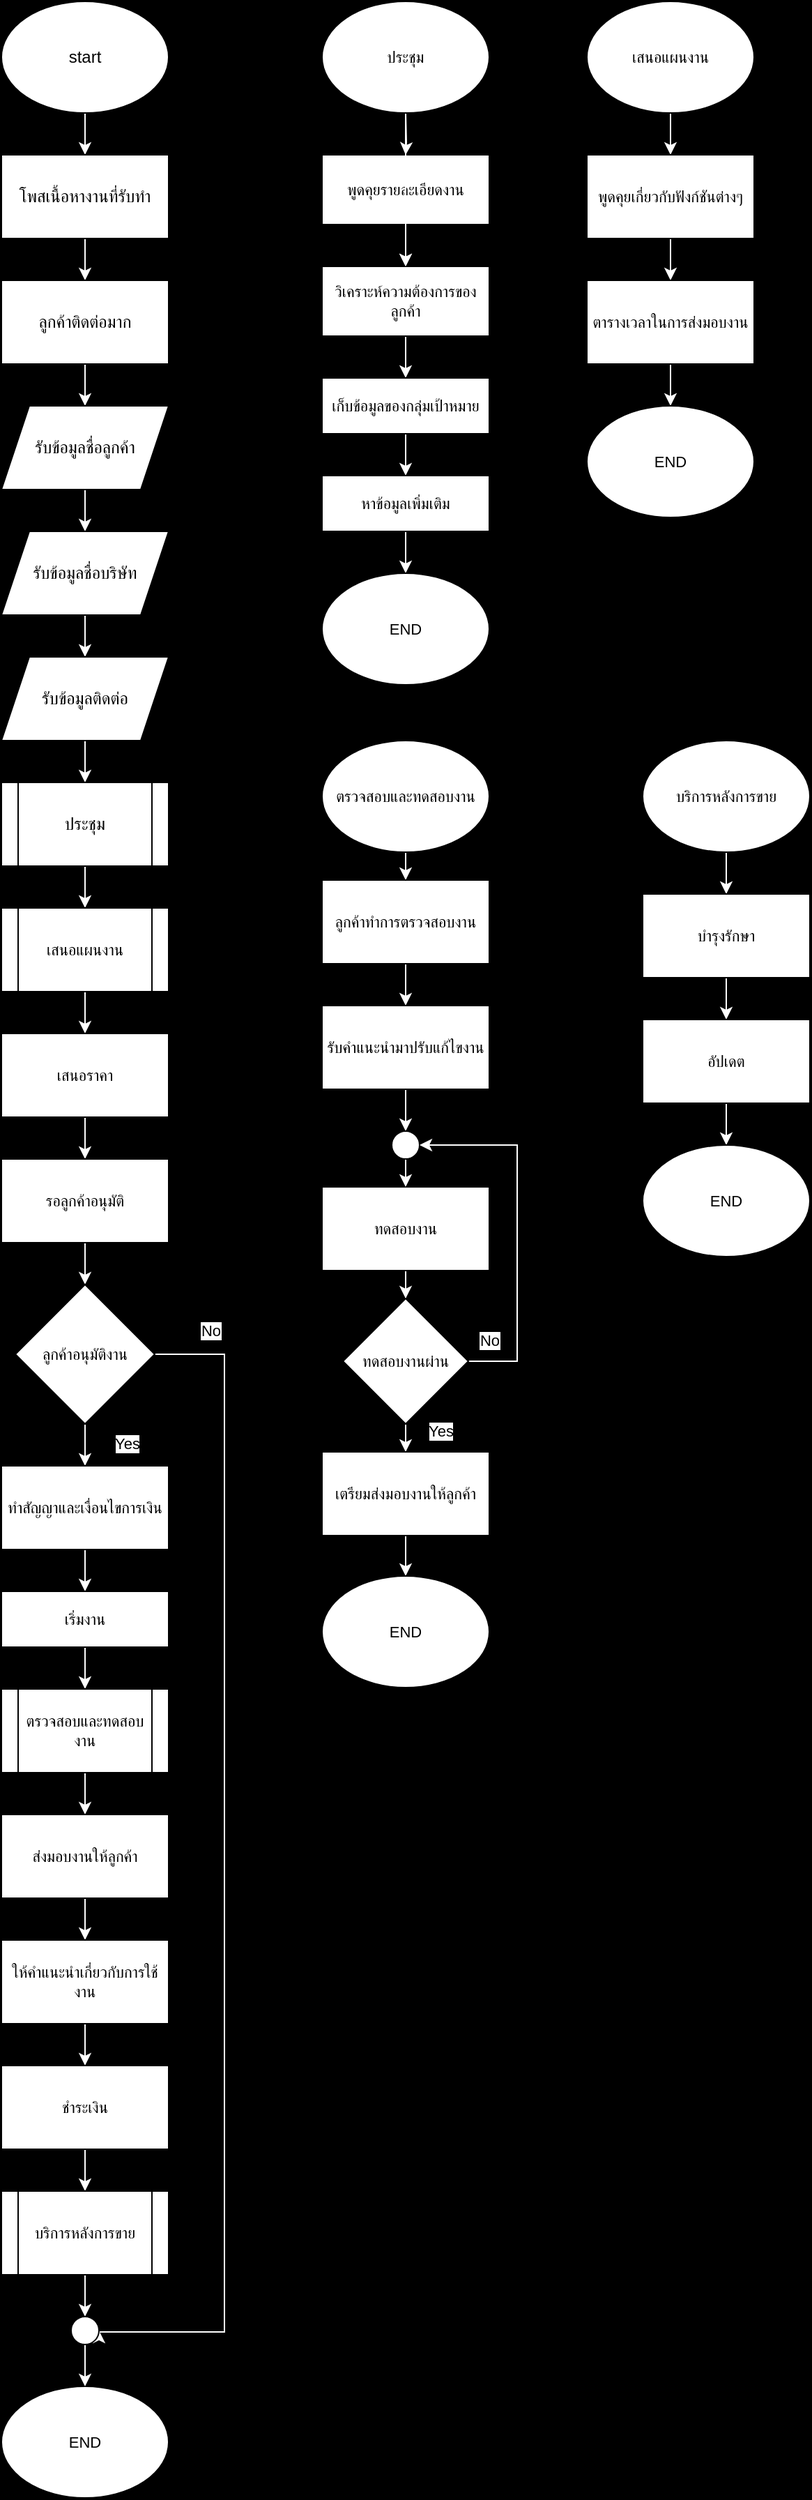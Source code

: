 <mxfile version="24.7.6">
  <diagram id="vNX3YZb3od-aPiBpmdXv" name="หน้า-1">
    <mxGraphModel dx="880" dy="434" grid="1" gridSize="10" guides="1" tooltips="1" connect="1" arrows="1" fold="1" page="1" pageScale="1" pageWidth="827" pageHeight="1169" background="#000000" math="0" shadow="0">
      <root>
        <mxCell id="0" />
        <mxCell id="1" parent="0" />
        <mxCell id="NFhxO0FXV8n8_Uo_wO-c-3" value="" style="edgeStyle=orthogonalEdgeStyle;rounded=0;orthogonalLoop=1;jettySize=auto;html=1;strokeColor=#FFFFFF;" parent="1" source="NFhxO0FXV8n8_Uo_wO-c-1" target="NFhxO0FXV8n8_Uo_wO-c-2" edge="1">
          <mxGeometry relative="1" as="geometry" />
        </mxCell>
        <mxCell id="NFhxO0FXV8n8_Uo_wO-c-1" value="start" style="ellipse;whiteSpace=wrap;html=1;" parent="1" vertex="1">
          <mxGeometry x="150" y="40" width="120" height="80" as="geometry" />
        </mxCell>
        <mxCell id="NFhxO0FXV8n8_Uo_wO-c-9" value="" style="edgeStyle=orthogonalEdgeStyle;shape=connector;rounded=0;orthogonalLoop=1;jettySize=auto;html=1;strokeColor=#FFFFFF;align=center;verticalAlign=middle;fontFamily=Helvetica;fontSize=11;fontColor=default;labelBackgroundColor=default;endArrow=classic;" parent="1" source="NFhxO0FXV8n8_Uo_wO-c-2" target="NFhxO0FXV8n8_Uo_wO-c-8" edge="1">
          <mxGeometry relative="1" as="geometry" />
        </mxCell>
        <mxCell id="NFhxO0FXV8n8_Uo_wO-c-2" value="โพสเนื้อหางานที่รับทำ" style="whiteSpace=wrap;html=1;" parent="1" vertex="1">
          <mxGeometry x="150" y="150" width="120" height="60" as="geometry" />
        </mxCell>
        <mxCell id="NFhxO0FXV8n8_Uo_wO-c-11" value="" style="edgeStyle=orthogonalEdgeStyle;shape=connector;rounded=0;orthogonalLoop=1;jettySize=auto;html=1;strokeColor=#FFFFFF;align=center;verticalAlign=middle;fontFamily=Helvetica;fontSize=11;fontColor=default;labelBackgroundColor=default;endArrow=classic;" parent="1" source="NFhxO0FXV8n8_Uo_wO-c-8" target="NFhxO0FXV8n8_Uo_wO-c-10" edge="1">
          <mxGeometry relative="1" as="geometry" />
        </mxCell>
        <mxCell id="NFhxO0FXV8n8_Uo_wO-c-8" value="ลูกค้าติดต่อมาก" style="whiteSpace=wrap;html=1;" parent="1" vertex="1">
          <mxGeometry x="150" y="240" width="120" height="60" as="geometry" />
        </mxCell>
        <mxCell id="NFhxO0FXV8n8_Uo_wO-c-13" value="" style="edgeStyle=orthogonalEdgeStyle;shape=connector;rounded=0;orthogonalLoop=1;jettySize=auto;html=1;strokeColor=#FFFFFF;align=center;verticalAlign=middle;fontFamily=Helvetica;fontSize=11;fontColor=default;labelBackgroundColor=default;endArrow=classic;" parent="1" source="NFhxO0FXV8n8_Uo_wO-c-10" target="NFhxO0FXV8n8_Uo_wO-c-12" edge="1">
          <mxGeometry relative="1" as="geometry" />
        </mxCell>
        <mxCell id="NFhxO0FXV8n8_Uo_wO-c-10" value="รับข้อมูลชื่อลูกค้า" style="shape=parallelogram;perimeter=parallelogramPerimeter;whiteSpace=wrap;html=1;fixedSize=1;" parent="1" vertex="1">
          <mxGeometry x="150" y="330" width="120" height="60" as="geometry" />
        </mxCell>
        <mxCell id="NFhxO0FXV8n8_Uo_wO-c-15" value="" style="edgeStyle=orthogonalEdgeStyle;shape=connector;rounded=0;orthogonalLoop=1;jettySize=auto;html=1;strokeColor=#FFFFFF;align=center;verticalAlign=middle;fontFamily=Helvetica;fontSize=11;fontColor=default;labelBackgroundColor=default;endArrow=classic;" parent="1" source="NFhxO0FXV8n8_Uo_wO-c-12" target="NFhxO0FXV8n8_Uo_wO-c-14" edge="1">
          <mxGeometry relative="1" as="geometry" />
        </mxCell>
        <mxCell id="NFhxO0FXV8n8_Uo_wO-c-12" value="รับข้อมูลชื่อบริษัท" style="shape=parallelogram;perimeter=parallelogramPerimeter;whiteSpace=wrap;html=1;fixedSize=1;" parent="1" vertex="1">
          <mxGeometry x="150" y="420" width="120" height="60" as="geometry" />
        </mxCell>
        <mxCell id="NFhxO0FXV8n8_Uo_wO-c-21" value="" style="edgeStyle=orthogonalEdgeStyle;shape=connector;rounded=0;orthogonalLoop=1;jettySize=auto;html=1;strokeColor=#FFFFFF;align=center;verticalAlign=middle;fontFamily=Helvetica;fontSize=11;fontColor=default;labelBackgroundColor=default;endArrow=classic;" parent="1" source="NFhxO0FXV8n8_Uo_wO-c-14" target="NFhxO0FXV8n8_Uo_wO-c-20" edge="1">
          <mxGeometry relative="1" as="geometry" />
        </mxCell>
        <mxCell id="NFhxO0FXV8n8_Uo_wO-c-14" value="รับข้อมูลติดต่อ" style="shape=parallelogram;perimeter=parallelogramPerimeter;whiteSpace=wrap;html=1;fixedSize=1;" parent="1" vertex="1">
          <mxGeometry x="150" y="510" width="120" height="60" as="geometry" />
        </mxCell>
        <mxCell id="NFhxO0FXV8n8_Uo_wO-c-39" value="" style="edgeStyle=orthogonalEdgeStyle;shape=connector;rounded=0;orthogonalLoop=1;jettySize=auto;html=1;strokeColor=#FFFFFF;align=center;verticalAlign=middle;fontFamily=Helvetica;fontSize=11;fontColor=default;labelBackgroundColor=default;endArrow=classic;" parent="1" source="NFhxO0FXV8n8_Uo_wO-c-20" edge="1">
          <mxGeometry relative="1" as="geometry">
            <mxPoint x="210" y="690" as="targetPoint" />
          </mxGeometry>
        </mxCell>
        <mxCell id="NFhxO0FXV8n8_Uo_wO-c-20" value="ประชุม" style="shape=process;whiteSpace=wrap;html=1;backgroundOutline=1;" parent="1" vertex="1">
          <mxGeometry x="150" y="600" width="120" height="60" as="geometry" />
        </mxCell>
        <mxCell id="NFhxO0FXV8n8_Uo_wO-c-24" value="" style="edgeStyle=orthogonalEdgeStyle;shape=connector;rounded=0;orthogonalLoop=1;jettySize=auto;html=1;strokeColor=#FFFFFF;align=center;verticalAlign=middle;fontFamily=Helvetica;fontSize=11;fontColor=default;labelBackgroundColor=default;endArrow=classic;" parent="1" target="NFhxO0FXV8n8_Uo_wO-c-23" edge="1">
          <mxGeometry relative="1" as="geometry">
            <mxPoint x="440" y="120.0" as="sourcePoint" />
          </mxGeometry>
        </mxCell>
        <mxCell id="NFhxO0FXV8n8_Uo_wO-c-26" value="" style="edgeStyle=orthogonalEdgeStyle;shape=connector;rounded=0;orthogonalLoop=1;jettySize=auto;html=1;strokeColor=#FFFFFF;align=center;verticalAlign=middle;fontFamily=Helvetica;fontSize=11;fontColor=default;labelBackgroundColor=default;endArrow=classic;" parent="1" source="NFhxO0FXV8n8_Uo_wO-c-23" target="NFhxO0FXV8n8_Uo_wO-c-25" edge="1">
          <mxGeometry relative="1" as="geometry" />
        </mxCell>
        <mxCell id="NFhxO0FXV8n8_Uo_wO-c-23" value="พูดคุยรายละเอียดงาน" style="whiteSpace=wrap;html=1;fontSize=11;labelBackgroundColor=default;" parent="1" vertex="1">
          <mxGeometry x="380" y="150" width="120" height="50" as="geometry" />
        </mxCell>
        <mxCell id="NFhxO0FXV8n8_Uo_wO-c-28" value="" style="edgeStyle=orthogonalEdgeStyle;shape=connector;rounded=0;orthogonalLoop=1;jettySize=auto;html=1;strokeColor=#FFFFFF;align=center;verticalAlign=middle;fontFamily=Helvetica;fontSize=11;fontColor=default;labelBackgroundColor=default;endArrow=classic;" parent="1" source="NFhxO0FXV8n8_Uo_wO-c-25" target="NFhxO0FXV8n8_Uo_wO-c-27" edge="1">
          <mxGeometry relative="1" as="geometry" />
        </mxCell>
        <mxCell id="NFhxO0FXV8n8_Uo_wO-c-25" value="วิเคราะห์ความต้องการของลูกค้า" style="whiteSpace=wrap;html=1;fontSize=11;labelBackgroundColor=default;" parent="1" vertex="1">
          <mxGeometry x="380" y="230" width="120" height="50" as="geometry" />
        </mxCell>
        <mxCell id="NFhxO0FXV8n8_Uo_wO-c-30" value="" style="edgeStyle=orthogonalEdgeStyle;shape=connector;rounded=0;orthogonalLoop=1;jettySize=auto;html=1;strokeColor=#FFFFFF;align=center;verticalAlign=middle;fontFamily=Helvetica;fontSize=11;fontColor=default;labelBackgroundColor=default;endArrow=classic;" parent="1" source="NFhxO0FXV8n8_Uo_wO-c-27" target="NFhxO0FXV8n8_Uo_wO-c-29" edge="1">
          <mxGeometry relative="1" as="geometry" />
        </mxCell>
        <mxCell id="NFhxO0FXV8n8_Uo_wO-c-27" value="เก็บข้อมูลของกลุ่มเป้าหมาย" style="whiteSpace=wrap;html=1;fontSize=11;labelBackgroundColor=default;" parent="1" vertex="1">
          <mxGeometry x="380" y="310" width="120" height="40" as="geometry" />
        </mxCell>
        <mxCell id="NFhxO0FXV8n8_Uo_wO-c-33" value="" style="edgeStyle=orthogonalEdgeStyle;shape=connector;rounded=0;orthogonalLoop=1;jettySize=auto;html=1;strokeColor=#FFFFFF;align=center;verticalAlign=middle;fontFamily=Helvetica;fontSize=11;fontColor=default;labelBackgroundColor=default;endArrow=classic;" parent="1" source="NFhxO0FXV8n8_Uo_wO-c-29" target="NFhxO0FXV8n8_Uo_wO-c-32" edge="1">
          <mxGeometry relative="1" as="geometry" />
        </mxCell>
        <mxCell id="NFhxO0FXV8n8_Uo_wO-c-29" value="หาข้อมูลเพิ่มเติม" style="whiteSpace=wrap;html=1;fontSize=11;labelBackgroundColor=default;" parent="1" vertex="1">
          <mxGeometry x="380" y="380" width="120" height="40" as="geometry" />
        </mxCell>
        <mxCell id="NFhxO0FXV8n8_Uo_wO-c-32" value="END" style="ellipse;whiteSpace=wrap;html=1;fontFamily=Helvetica;fontSize=11;fontColor=default;labelBackgroundColor=default;" parent="1" vertex="1">
          <mxGeometry x="380" y="450" width="120" height="80" as="geometry" />
        </mxCell>
        <mxCell id="NFhxO0FXV8n8_Uo_wO-c-35" value="" style="edgeStyle=orthogonalEdgeStyle;shape=connector;rounded=0;orthogonalLoop=1;jettySize=auto;html=1;strokeColor=#FFFFFF;align=center;verticalAlign=middle;fontFamily=Helvetica;fontSize=11;fontColor=default;labelBackgroundColor=default;endArrow=classic;" parent="1" source="NFhxO0FXV8n8_Uo_wO-c-34" target="NFhxO0FXV8n8_Uo_wO-c-25" edge="1">
          <mxGeometry relative="1" as="geometry" />
        </mxCell>
        <mxCell id="NFhxO0FXV8n8_Uo_wO-c-34" value="ประชุม" style="ellipse;whiteSpace=wrap;html=1;fontFamily=Helvetica;fontSize=11;fontColor=default;labelBackgroundColor=default;" parent="1" vertex="1">
          <mxGeometry x="380" y="40" width="120" height="80" as="geometry" />
        </mxCell>
        <mxCell id="NFhxO0FXV8n8_Uo_wO-c-50" value="" style="edgeStyle=orthogonalEdgeStyle;shape=connector;rounded=0;orthogonalLoop=1;jettySize=auto;html=1;strokeColor=#FFFFFF;align=center;verticalAlign=middle;fontFamily=Helvetica;fontSize=11;fontColor=default;labelBackgroundColor=default;endArrow=classic;" parent="1" source="NFhxO0FXV8n8_Uo_wO-c-40" target="NFhxO0FXV8n8_Uo_wO-c-49" edge="1">
          <mxGeometry relative="1" as="geometry" />
        </mxCell>
        <mxCell id="NFhxO0FXV8n8_Uo_wO-c-40" value="เสนอแผนงาน" style="shape=process;whiteSpace=wrap;html=1;backgroundOutline=1;fontFamily=Helvetica;fontSize=11;fontColor=default;labelBackgroundColor=default;" parent="1" vertex="1">
          <mxGeometry x="150" y="690" width="120" height="60" as="geometry" />
        </mxCell>
        <mxCell id="NFhxO0FXV8n8_Uo_wO-c-43" value="" style="edgeStyle=orthogonalEdgeStyle;shape=connector;rounded=0;orthogonalLoop=1;jettySize=auto;html=1;strokeColor=#FFFFFF;align=center;verticalAlign=middle;fontFamily=Helvetica;fontSize=11;fontColor=default;labelBackgroundColor=default;endArrow=classic;" parent="1" source="NFhxO0FXV8n8_Uo_wO-c-41" target="NFhxO0FXV8n8_Uo_wO-c-42" edge="1">
          <mxGeometry relative="1" as="geometry" />
        </mxCell>
        <mxCell id="NFhxO0FXV8n8_Uo_wO-c-41" value="เสนอแผนงาน" style="ellipse;whiteSpace=wrap;html=1;fontFamily=Helvetica;fontSize=11;fontColor=default;labelBackgroundColor=default;" parent="1" vertex="1">
          <mxGeometry x="570" y="40" width="120" height="80" as="geometry" />
        </mxCell>
        <mxCell id="NFhxO0FXV8n8_Uo_wO-c-45" value="" style="edgeStyle=orthogonalEdgeStyle;shape=connector;rounded=0;orthogonalLoop=1;jettySize=auto;html=1;strokeColor=#FFFFFF;align=center;verticalAlign=middle;fontFamily=Helvetica;fontSize=11;fontColor=default;labelBackgroundColor=default;endArrow=classic;" parent="1" source="NFhxO0FXV8n8_Uo_wO-c-42" target="NFhxO0FXV8n8_Uo_wO-c-44" edge="1">
          <mxGeometry relative="1" as="geometry" />
        </mxCell>
        <mxCell id="NFhxO0FXV8n8_Uo_wO-c-42" value="พูดคุยเกี่ยวกับฟังก์ชันต่างๆ" style="whiteSpace=wrap;html=1;fontSize=11;labelBackgroundColor=default;" parent="1" vertex="1">
          <mxGeometry x="570" y="150" width="120" height="60" as="geometry" />
        </mxCell>
        <mxCell id="NFhxO0FXV8n8_Uo_wO-c-47" value="" style="edgeStyle=orthogonalEdgeStyle;shape=connector;rounded=0;orthogonalLoop=1;jettySize=auto;html=1;strokeColor=#FFFFFF;align=center;verticalAlign=middle;fontFamily=Helvetica;fontSize=11;fontColor=default;labelBackgroundColor=default;endArrow=classic;" parent="1" source="NFhxO0FXV8n8_Uo_wO-c-44" edge="1">
          <mxGeometry relative="1" as="geometry">
            <mxPoint x="630" y="330" as="targetPoint" />
          </mxGeometry>
        </mxCell>
        <mxCell id="NFhxO0FXV8n8_Uo_wO-c-44" value="ตารางเวลาในการส่งมอบงาน" style="whiteSpace=wrap;html=1;fontSize=11;labelBackgroundColor=default;" parent="1" vertex="1">
          <mxGeometry x="570" y="240" width="120" height="60" as="geometry" />
        </mxCell>
        <mxCell id="NFhxO0FXV8n8_Uo_wO-c-48" value="END" style="ellipse;whiteSpace=wrap;html=1;fontFamily=Helvetica;fontSize=11;fontColor=default;labelBackgroundColor=default;" parent="1" vertex="1">
          <mxGeometry x="570" y="330" width="120" height="80" as="geometry" />
        </mxCell>
        <mxCell id="NFhxO0FXV8n8_Uo_wO-c-52" value="" style="edgeStyle=orthogonalEdgeStyle;shape=connector;rounded=0;orthogonalLoop=1;jettySize=auto;html=1;strokeColor=#FFFFFF;align=center;verticalAlign=middle;fontFamily=Helvetica;fontSize=11;fontColor=default;labelBackgroundColor=default;endArrow=classic;" parent="1" source="NFhxO0FXV8n8_Uo_wO-c-49" edge="1">
          <mxGeometry relative="1" as="geometry">
            <mxPoint x="210" y="870" as="targetPoint" />
          </mxGeometry>
        </mxCell>
        <mxCell id="NFhxO0FXV8n8_Uo_wO-c-49" value="เสนอราคา" style="whiteSpace=wrap;html=1;fontSize=11;labelBackgroundColor=default;" parent="1" vertex="1">
          <mxGeometry x="150" y="780" width="120" height="60" as="geometry" />
        </mxCell>
        <mxCell id="NFhxO0FXV8n8_Uo_wO-c-55" value="" style="edgeStyle=orthogonalEdgeStyle;shape=connector;rounded=0;orthogonalLoop=1;jettySize=auto;html=1;strokeColor=#FFFFFF;align=center;verticalAlign=middle;fontFamily=Helvetica;fontSize=11;fontColor=default;labelBackgroundColor=default;endArrow=classic;" parent="1" source="NFhxO0FXV8n8_Uo_wO-c-53" target="NFhxO0FXV8n8_Uo_wO-c-54" edge="1">
          <mxGeometry relative="1" as="geometry" />
        </mxCell>
        <mxCell id="NFhxO0FXV8n8_Uo_wO-c-53" value="รอลูกค้าอนุมัติ" style="rounded=0;whiteSpace=wrap;html=1;fontFamily=Helvetica;fontSize=11;fontColor=default;labelBackgroundColor=default;" parent="1" vertex="1">
          <mxGeometry x="150" y="870" width="120" height="60" as="geometry" />
        </mxCell>
        <mxCell id="NFhxO0FXV8n8_Uo_wO-c-57" value="" style="edgeStyle=orthogonalEdgeStyle;shape=connector;rounded=0;orthogonalLoop=1;jettySize=auto;html=1;strokeColor=#FFFFFF;align=center;verticalAlign=middle;fontFamily=Helvetica;fontSize=11;fontColor=default;labelBackgroundColor=default;endArrow=classic;" parent="1" source="NFhxO0FXV8n8_Uo_wO-c-54" target="NFhxO0FXV8n8_Uo_wO-c-56" edge="1">
          <mxGeometry relative="1" as="geometry" />
        </mxCell>
        <mxCell id="W4YVHDP0YWqwQiWPx5GJ-49" style="edgeStyle=orthogonalEdgeStyle;shape=connector;rounded=0;orthogonalLoop=1;jettySize=auto;html=1;exitX=1;exitY=0.5;exitDx=0;exitDy=0;strokeColor=#FFFFFF;align=center;verticalAlign=middle;fontFamily=Helvetica;fontSize=11;fontColor=default;labelBackgroundColor=default;endArrow=classic;entryX=1;entryY=0.5;entryDx=0;entryDy=0;" edge="1" parent="1" source="NFhxO0FXV8n8_Uo_wO-c-54" target="W4YVHDP0YWqwQiWPx5GJ-46">
          <mxGeometry relative="1" as="geometry">
            <mxPoint x="260" y="1711" as="targetPoint" />
            <Array as="points">
              <mxPoint x="310" y="1010" />
              <mxPoint x="310" y="1711" />
            </Array>
          </mxGeometry>
        </mxCell>
        <mxCell id="NFhxO0FXV8n8_Uo_wO-c-54" value="ลูกค้าอนุมัติงาน" style="rhombus;whiteSpace=wrap;html=1;fontSize=11;rounded=0;labelBackgroundColor=default;" parent="1" vertex="1">
          <mxGeometry x="160" y="960" width="100" height="100" as="geometry" />
        </mxCell>
        <mxCell id="W4YVHDP0YWqwQiWPx5GJ-2" value="" style="edgeStyle=orthogonalEdgeStyle;rounded=0;orthogonalLoop=1;jettySize=auto;html=1;strokeColor=#FFFFFF;" edge="1" parent="1" source="NFhxO0FXV8n8_Uo_wO-c-56" target="W4YVHDP0YWqwQiWPx5GJ-1">
          <mxGeometry relative="1" as="geometry" />
        </mxCell>
        <mxCell id="NFhxO0FXV8n8_Uo_wO-c-56" value="ทำสัญญาและเงื่อนไขการเงิน" style="whiteSpace=wrap;html=1;fontSize=11;rounded=0;labelBackgroundColor=default;" parent="1" vertex="1">
          <mxGeometry x="150" y="1090" width="120" height="60" as="geometry" />
        </mxCell>
        <mxCell id="NFhxO0FXV8n8_Uo_wO-c-58" value="Yes" style="text;html=1;align=center;verticalAlign=middle;resizable=0;points=[];autosize=1;strokeColor=none;fillColor=none;fontFamily=Helvetica;fontSize=11;fontColor=default;labelBackgroundColor=default;" parent="1" vertex="1">
          <mxGeometry x="220" y="1059" width="40" height="30" as="geometry" />
        </mxCell>
        <mxCell id="W4YVHDP0YWqwQiWPx5GJ-8" value="" style="edgeStyle=orthogonalEdgeStyle;shape=connector;rounded=0;orthogonalLoop=1;jettySize=auto;html=1;strokeColor=#FFFFFF;align=center;verticalAlign=middle;fontFamily=Helvetica;fontSize=11;fontColor=default;labelBackgroundColor=default;endArrow=classic;" edge="1" parent="1" source="W4YVHDP0YWqwQiWPx5GJ-1" target="W4YVHDP0YWqwQiWPx5GJ-7">
          <mxGeometry relative="1" as="geometry" />
        </mxCell>
        <mxCell id="W4YVHDP0YWqwQiWPx5GJ-1" value="เริ่มงาน" style="whiteSpace=wrap;html=1;fontSize=11;rounded=0;labelBackgroundColor=default;" vertex="1" parent="1">
          <mxGeometry x="150" y="1180" width="120" height="40" as="geometry" />
        </mxCell>
        <mxCell id="W4YVHDP0YWqwQiWPx5GJ-29" value="" style="edgeStyle=orthogonalEdgeStyle;shape=connector;rounded=0;orthogonalLoop=1;jettySize=auto;html=1;strokeColor=#FFFFFF;align=center;verticalAlign=middle;fontFamily=Helvetica;fontSize=11;fontColor=default;labelBackgroundColor=default;endArrow=classic;" edge="1" parent="1" source="W4YVHDP0YWqwQiWPx5GJ-7" target="W4YVHDP0YWqwQiWPx5GJ-28">
          <mxGeometry relative="1" as="geometry" />
        </mxCell>
        <mxCell id="W4YVHDP0YWqwQiWPx5GJ-7" value="ตรวจสอบและทดสอบงาน" style="shape=process;whiteSpace=wrap;html=1;backgroundOutline=1;fontSize=11;rounded=0;labelBackgroundColor=default;" vertex="1" parent="1">
          <mxGeometry x="150" y="1250" width="120" height="60" as="geometry" />
        </mxCell>
        <mxCell id="W4YVHDP0YWqwQiWPx5GJ-11" value="" style="edgeStyle=orthogonalEdgeStyle;shape=connector;rounded=0;orthogonalLoop=1;jettySize=auto;html=1;strokeColor=#FFFFFF;align=center;verticalAlign=middle;fontFamily=Helvetica;fontSize=11;fontColor=default;labelBackgroundColor=default;endArrow=classic;" edge="1" parent="1" source="W4YVHDP0YWqwQiWPx5GJ-9" target="W4YVHDP0YWqwQiWPx5GJ-10">
          <mxGeometry relative="1" as="geometry" />
        </mxCell>
        <mxCell id="W4YVHDP0YWqwQiWPx5GJ-9" value="ตรวจสอบและทดสอบงาน" style="ellipse;whiteSpace=wrap;html=1;fontFamily=Helvetica;fontSize=11;fontColor=default;labelBackgroundColor=default;" vertex="1" parent="1">
          <mxGeometry x="380" y="570" width="120" height="80" as="geometry" />
        </mxCell>
        <mxCell id="W4YVHDP0YWqwQiWPx5GJ-13" value="" style="edgeStyle=orthogonalEdgeStyle;shape=connector;rounded=0;orthogonalLoop=1;jettySize=auto;html=1;strokeColor=#FFFFFF;align=center;verticalAlign=middle;fontFamily=Helvetica;fontSize=11;fontColor=default;labelBackgroundColor=default;endArrow=classic;" edge="1" parent="1" source="W4YVHDP0YWqwQiWPx5GJ-10" target="W4YVHDP0YWqwQiWPx5GJ-12">
          <mxGeometry relative="1" as="geometry" />
        </mxCell>
        <mxCell id="W4YVHDP0YWqwQiWPx5GJ-10" value="ลูกค้าทำการตรวจสอบงาน" style="whiteSpace=wrap;html=1;fontSize=11;labelBackgroundColor=default;" vertex="1" parent="1">
          <mxGeometry x="380" y="670" width="120" height="60" as="geometry" />
        </mxCell>
        <mxCell id="W4YVHDP0YWqwQiWPx5GJ-17" style="edgeStyle=orthogonalEdgeStyle;shape=connector;rounded=0;orthogonalLoop=1;jettySize=auto;html=1;exitX=0.5;exitY=1;exitDx=0;exitDy=0;entryX=0.5;entryY=0;entryDx=0;entryDy=0;strokeColor=#FFFFFF;align=center;verticalAlign=middle;fontFamily=Helvetica;fontSize=11;fontColor=default;labelBackgroundColor=default;endArrow=classic;" edge="1" parent="1" source="W4YVHDP0YWqwQiWPx5GJ-12" target="W4YVHDP0YWqwQiWPx5GJ-16">
          <mxGeometry relative="1" as="geometry" />
        </mxCell>
        <mxCell id="W4YVHDP0YWqwQiWPx5GJ-12" value="รับคำแนะนำมาปรับแก้ไขงาน" style="whiteSpace=wrap;html=1;fontSize=11;labelBackgroundColor=default;" vertex="1" parent="1">
          <mxGeometry x="380" y="760" width="120" height="60" as="geometry" />
        </mxCell>
        <mxCell id="W4YVHDP0YWqwQiWPx5GJ-20" value="" style="edgeStyle=orthogonalEdgeStyle;shape=connector;rounded=0;orthogonalLoop=1;jettySize=auto;html=1;strokeColor=#FFFFFF;align=center;verticalAlign=middle;fontFamily=Helvetica;fontSize=11;fontColor=default;labelBackgroundColor=default;endArrow=classic;" edge="1" parent="1" source="W4YVHDP0YWqwQiWPx5GJ-14" target="W4YVHDP0YWqwQiWPx5GJ-19">
          <mxGeometry relative="1" as="geometry" />
        </mxCell>
        <mxCell id="W4YVHDP0YWqwQiWPx5GJ-14" value="ทดสอบงาน" style="whiteSpace=wrap;html=1;fontSize=11;labelBackgroundColor=default;" vertex="1" parent="1">
          <mxGeometry x="380" y="890" width="120" height="60" as="geometry" />
        </mxCell>
        <mxCell id="W4YVHDP0YWqwQiWPx5GJ-18" style="edgeStyle=orthogonalEdgeStyle;shape=connector;rounded=0;orthogonalLoop=1;jettySize=auto;html=1;exitX=0.5;exitY=1;exitDx=0;exitDy=0;entryX=0.5;entryY=0;entryDx=0;entryDy=0;strokeColor=#FFFFFF;align=center;verticalAlign=middle;fontFamily=Helvetica;fontSize=11;fontColor=default;labelBackgroundColor=default;endArrow=classic;" edge="1" parent="1" source="W4YVHDP0YWqwQiWPx5GJ-16" target="W4YVHDP0YWqwQiWPx5GJ-14">
          <mxGeometry relative="1" as="geometry" />
        </mxCell>
        <mxCell id="W4YVHDP0YWqwQiWPx5GJ-16" value="" style="ellipse;whiteSpace=wrap;html=1;aspect=fixed;fontFamily=Helvetica;fontSize=11;fontColor=default;labelBackgroundColor=default;" vertex="1" parent="1">
          <mxGeometry x="430" y="850" width="20" height="20" as="geometry" />
        </mxCell>
        <mxCell id="W4YVHDP0YWqwQiWPx5GJ-22" value="" style="edgeStyle=orthogonalEdgeStyle;shape=connector;rounded=0;orthogonalLoop=1;jettySize=auto;html=1;strokeColor=#FFFFFF;align=center;verticalAlign=middle;fontFamily=Helvetica;fontSize=11;fontColor=default;labelBackgroundColor=default;endArrow=classic;" edge="1" parent="1" source="W4YVHDP0YWqwQiWPx5GJ-19" target="W4YVHDP0YWqwQiWPx5GJ-21">
          <mxGeometry relative="1" as="geometry" />
        </mxCell>
        <mxCell id="W4YVHDP0YWqwQiWPx5GJ-24" style="edgeStyle=orthogonalEdgeStyle;shape=connector;rounded=0;orthogonalLoop=1;jettySize=auto;html=1;strokeColor=#FFFFFF;align=center;verticalAlign=middle;fontFamily=Helvetica;fontSize=11;fontColor=default;labelBackgroundColor=default;endArrow=classic;entryX=1;entryY=0.5;entryDx=0;entryDy=0;" edge="1" parent="1" source="W4YVHDP0YWqwQiWPx5GJ-19" target="W4YVHDP0YWqwQiWPx5GJ-16">
          <mxGeometry relative="1" as="geometry">
            <mxPoint x="520" y="860" as="targetPoint" />
            <Array as="points">
              <mxPoint x="520" y="1015" />
              <mxPoint x="520" y="860" />
            </Array>
          </mxGeometry>
        </mxCell>
        <mxCell id="W4YVHDP0YWqwQiWPx5GJ-19" value="ทดสอบงานผ่าน" style="rhombus;whiteSpace=wrap;html=1;fontSize=11;labelBackgroundColor=default;" vertex="1" parent="1">
          <mxGeometry x="395" y="970" width="90" height="90" as="geometry" />
        </mxCell>
        <mxCell id="W4YVHDP0YWqwQiWPx5GJ-27" style="edgeStyle=orthogonalEdgeStyle;shape=connector;rounded=0;orthogonalLoop=1;jettySize=auto;html=1;exitX=0.5;exitY=1;exitDx=0;exitDy=0;entryX=0.5;entryY=0;entryDx=0;entryDy=0;strokeColor=#FFFFFF;align=center;verticalAlign=middle;fontFamily=Helvetica;fontSize=11;fontColor=default;labelBackgroundColor=default;endArrow=classic;" edge="1" parent="1" source="W4YVHDP0YWqwQiWPx5GJ-21" target="W4YVHDP0YWqwQiWPx5GJ-26">
          <mxGeometry relative="1" as="geometry" />
        </mxCell>
        <mxCell id="W4YVHDP0YWqwQiWPx5GJ-21" value="เตรียมส่งมอบงานให้ลูกค้า" style="whiteSpace=wrap;html=1;fontSize=11;labelBackgroundColor=default;" vertex="1" parent="1">
          <mxGeometry x="380" y="1080" width="120" height="60" as="geometry" />
        </mxCell>
        <mxCell id="W4YVHDP0YWqwQiWPx5GJ-23" value="Yes" style="text;html=1;align=center;verticalAlign=middle;resizable=0;points=[];autosize=1;strokeColor=none;fillColor=none;fontFamily=Helvetica;fontSize=11;fontColor=default;labelBackgroundColor=default;" vertex="1" parent="1">
          <mxGeometry x="445" y="1050" width="40" height="30" as="geometry" />
        </mxCell>
        <mxCell id="W4YVHDP0YWqwQiWPx5GJ-25" value="No" style="text;html=1;align=center;verticalAlign=middle;resizable=0;points=[];autosize=1;strokeColor=none;fillColor=none;fontFamily=Helvetica;fontSize=11;fontColor=default;labelBackgroundColor=default;" vertex="1" parent="1">
          <mxGeometry x="480" y="985" width="40" height="30" as="geometry" />
        </mxCell>
        <mxCell id="W4YVHDP0YWqwQiWPx5GJ-26" value="END" style="ellipse;whiteSpace=wrap;html=1;fontFamily=Helvetica;fontSize=11;fontColor=default;labelBackgroundColor=default;" vertex="1" parent="1">
          <mxGeometry x="380" y="1169" width="120" height="80" as="geometry" />
        </mxCell>
        <mxCell id="W4YVHDP0YWqwQiWPx5GJ-31" value="" style="edgeStyle=orthogonalEdgeStyle;shape=connector;rounded=0;orthogonalLoop=1;jettySize=auto;html=1;strokeColor=#FFFFFF;align=center;verticalAlign=middle;fontFamily=Helvetica;fontSize=11;fontColor=default;labelBackgroundColor=default;endArrow=classic;" edge="1" parent="1" source="W4YVHDP0YWqwQiWPx5GJ-28" target="W4YVHDP0YWqwQiWPx5GJ-30">
          <mxGeometry relative="1" as="geometry" />
        </mxCell>
        <mxCell id="W4YVHDP0YWqwQiWPx5GJ-28" value="ส่งมอบงานให้ลูกค้า" style="whiteSpace=wrap;html=1;fontSize=11;rounded=0;labelBackgroundColor=default;" vertex="1" parent="1">
          <mxGeometry x="150" y="1340" width="120" height="60" as="geometry" />
        </mxCell>
        <mxCell id="W4YVHDP0YWqwQiWPx5GJ-33" value="" style="edgeStyle=orthogonalEdgeStyle;shape=connector;rounded=0;orthogonalLoop=1;jettySize=auto;html=1;strokeColor=#FFFFFF;align=center;verticalAlign=middle;fontFamily=Helvetica;fontSize=11;fontColor=default;labelBackgroundColor=default;endArrow=classic;" edge="1" parent="1" source="W4YVHDP0YWqwQiWPx5GJ-30" target="W4YVHDP0YWqwQiWPx5GJ-32">
          <mxGeometry relative="1" as="geometry" />
        </mxCell>
        <mxCell id="W4YVHDP0YWqwQiWPx5GJ-30" value="ให้คำแนะนำเกี่ยวกับการใช้งาน" style="whiteSpace=wrap;html=1;fontSize=11;rounded=0;labelBackgroundColor=default;" vertex="1" parent="1">
          <mxGeometry x="150" y="1430" width="120" height="60" as="geometry" />
        </mxCell>
        <mxCell id="W4YVHDP0YWqwQiWPx5GJ-37" value="" style="edgeStyle=orthogonalEdgeStyle;shape=connector;rounded=0;orthogonalLoop=1;jettySize=auto;html=1;strokeColor=#FFFFFF;align=center;verticalAlign=middle;fontFamily=Helvetica;fontSize=11;fontColor=default;labelBackgroundColor=default;endArrow=classic;" edge="1" parent="1" source="W4YVHDP0YWqwQiWPx5GJ-32" target="W4YVHDP0YWqwQiWPx5GJ-36">
          <mxGeometry relative="1" as="geometry" />
        </mxCell>
        <mxCell id="W4YVHDP0YWqwQiWPx5GJ-32" value="ชำระเงิน" style="whiteSpace=wrap;html=1;fontSize=11;rounded=0;labelBackgroundColor=default;" vertex="1" parent="1">
          <mxGeometry x="150" y="1520" width="120" height="60" as="geometry" />
        </mxCell>
        <mxCell id="W4YVHDP0YWqwQiWPx5GJ-47" style="edgeStyle=orthogonalEdgeStyle;shape=connector;rounded=0;orthogonalLoop=1;jettySize=auto;html=1;exitX=0.5;exitY=1;exitDx=0;exitDy=0;entryX=0.5;entryY=0;entryDx=0;entryDy=0;strokeColor=#FFFFFF;align=center;verticalAlign=middle;fontFamily=Helvetica;fontSize=11;fontColor=default;labelBackgroundColor=default;endArrow=classic;" edge="1" parent="1" source="W4YVHDP0YWqwQiWPx5GJ-36" target="W4YVHDP0YWqwQiWPx5GJ-46">
          <mxGeometry relative="1" as="geometry" />
        </mxCell>
        <mxCell id="W4YVHDP0YWqwQiWPx5GJ-36" value="บริการหลังการขาย" style="shape=process;whiteSpace=wrap;html=1;backgroundOutline=1;fontSize=11;rounded=0;labelBackgroundColor=default;" vertex="1" parent="1">
          <mxGeometry x="150" y="1610" width="120" height="60" as="geometry" />
        </mxCell>
        <mxCell id="W4YVHDP0YWqwQiWPx5GJ-40" value="" style="edgeStyle=orthogonalEdgeStyle;shape=connector;rounded=0;orthogonalLoop=1;jettySize=auto;html=1;strokeColor=#FFFFFF;align=center;verticalAlign=middle;fontFamily=Helvetica;fontSize=11;fontColor=default;labelBackgroundColor=default;endArrow=classic;" edge="1" parent="1" source="W4YVHDP0YWqwQiWPx5GJ-38" target="W4YVHDP0YWqwQiWPx5GJ-39">
          <mxGeometry relative="1" as="geometry" />
        </mxCell>
        <mxCell id="W4YVHDP0YWqwQiWPx5GJ-38" value="บริการหลังการขาย" style="ellipse;whiteSpace=wrap;html=1;fontFamily=Helvetica;fontSize=11;fontColor=default;labelBackgroundColor=default;" vertex="1" parent="1">
          <mxGeometry x="610" y="570" width="120" height="80" as="geometry" />
        </mxCell>
        <mxCell id="W4YVHDP0YWqwQiWPx5GJ-42" value="" style="edgeStyle=orthogonalEdgeStyle;shape=connector;rounded=0;orthogonalLoop=1;jettySize=auto;html=1;strokeColor=#FFFFFF;align=center;verticalAlign=middle;fontFamily=Helvetica;fontSize=11;fontColor=default;labelBackgroundColor=default;endArrow=classic;" edge="1" parent="1" source="W4YVHDP0YWqwQiWPx5GJ-39" target="W4YVHDP0YWqwQiWPx5GJ-41">
          <mxGeometry relative="1" as="geometry" />
        </mxCell>
        <mxCell id="W4YVHDP0YWqwQiWPx5GJ-39" value="บำรุงรักษา" style="whiteSpace=wrap;html=1;fontSize=11;labelBackgroundColor=default;" vertex="1" parent="1">
          <mxGeometry x="610" y="680" width="120" height="60" as="geometry" />
        </mxCell>
        <mxCell id="W4YVHDP0YWqwQiWPx5GJ-44" style="edgeStyle=orthogonalEdgeStyle;shape=connector;rounded=0;orthogonalLoop=1;jettySize=auto;html=1;exitX=0.5;exitY=1;exitDx=0;exitDy=0;entryX=0.5;entryY=0;entryDx=0;entryDy=0;strokeColor=#FFFFFF;align=center;verticalAlign=middle;fontFamily=Helvetica;fontSize=11;fontColor=default;labelBackgroundColor=default;endArrow=classic;" edge="1" parent="1" source="W4YVHDP0YWqwQiWPx5GJ-41" target="W4YVHDP0YWqwQiWPx5GJ-43">
          <mxGeometry relative="1" as="geometry" />
        </mxCell>
        <mxCell id="W4YVHDP0YWqwQiWPx5GJ-41" value="อัปเดต" style="whiteSpace=wrap;html=1;fontSize=11;labelBackgroundColor=default;" vertex="1" parent="1">
          <mxGeometry x="610" y="770" width="120" height="60" as="geometry" />
        </mxCell>
        <mxCell id="W4YVHDP0YWqwQiWPx5GJ-43" value="END" style="ellipse;whiteSpace=wrap;html=1;fontFamily=Helvetica;fontSize=11;fontColor=default;labelBackgroundColor=default;" vertex="1" parent="1">
          <mxGeometry x="610" y="860" width="120" height="80" as="geometry" />
        </mxCell>
        <mxCell id="W4YVHDP0YWqwQiWPx5GJ-45" value="END" style="ellipse;whiteSpace=wrap;html=1;fontFamily=Helvetica;fontSize=11;fontColor=default;labelBackgroundColor=default;" vertex="1" parent="1">
          <mxGeometry x="150" y="1750" width="120" height="80" as="geometry" />
        </mxCell>
        <mxCell id="W4YVHDP0YWqwQiWPx5GJ-48" style="edgeStyle=orthogonalEdgeStyle;shape=connector;rounded=0;orthogonalLoop=1;jettySize=auto;html=1;exitX=0.5;exitY=1;exitDx=0;exitDy=0;entryX=0.5;entryY=0;entryDx=0;entryDy=0;strokeColor=#FFFFFF;align=center;verticalAlign=middle;fontFamily=Helvetica;fontSize=11;fontColor=default;labelBackgroundColor=default;endArrow=classic;" edge="1" parent="1" source="W4YVHDP0YWqwQiWPx5GJ-46" target="W4YVHDP0YWqwQiWPx5GJ-45">
          <mxGeometry relative="1" as="geometry" />
        </mxCell>
        <mxCell id="W4YVHDP0YWqwQiWPx5GJ-46" value="" style="ellipse;whiteSpace=wrap;html=1;aspect=fixed;fontFamily=Helvetica;fontSize=11;fontColor=default;labelBackgroundColor=default;" vertex="1" parent="1">
          <mxGeometry x="200" y="1700" width="20" height="20" as="geometry" />
        </mxCell>
        <mxCell id="W4YVHDP0YWqwQiWPx5GJ-52" value="No" style="text;html=1;align=center;verticalAlign=middle;resizable=0;points=[];autosize=1;strokeColor=none;fillColor=none;fontFamily=Helvetica;fontSize=11;fontColor=default;labelBackgroundColor=default;" vertex="1" parent="1">
          <mxGeometry x="280" y="978" width="40" height="30" as="geometry" />
        </mxCell>
      </root>
    </mxGraphModel>
  </diagram>
</mxfile>
